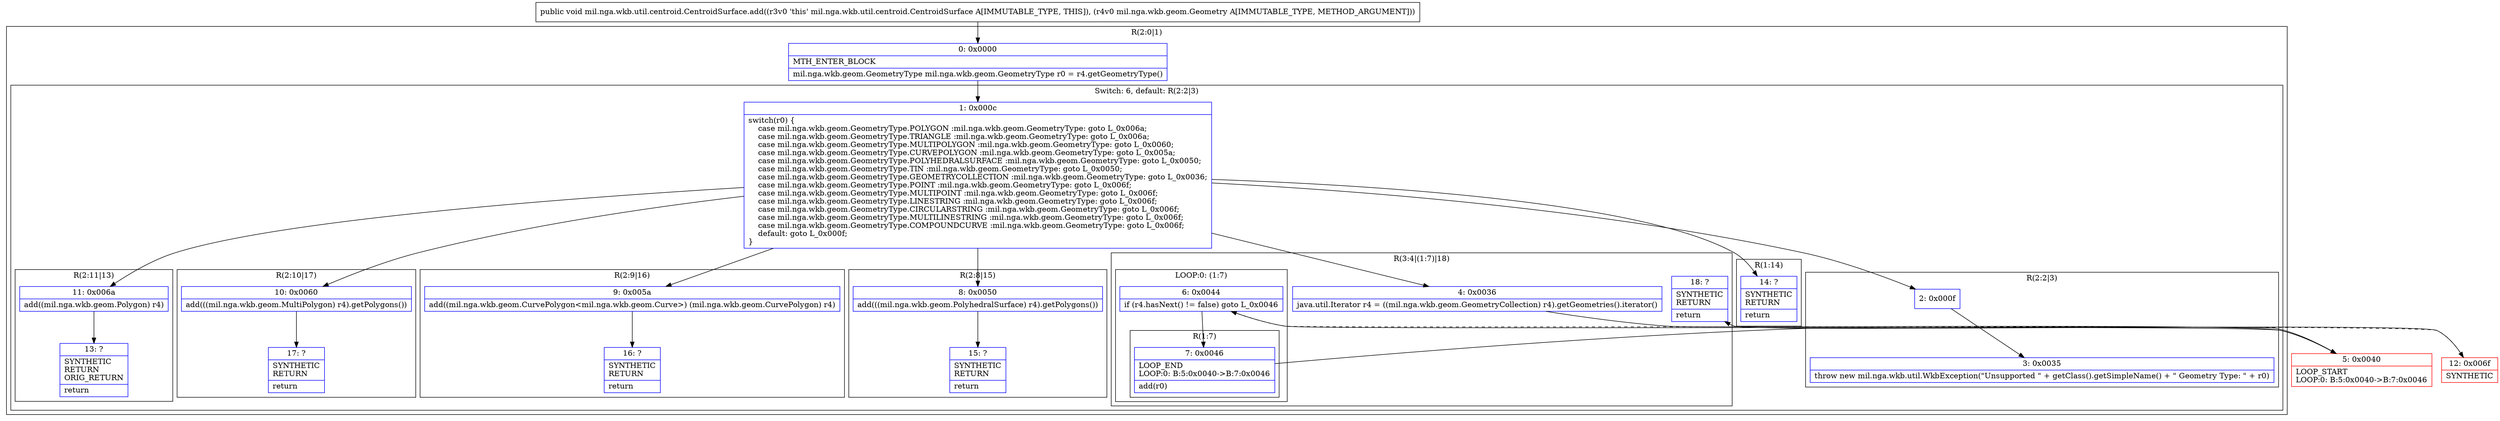 digraph "CFG formil.nga.wkb.util.centroid.CentroidSurface.add(Lmil\/nga\/wkb\/geom\/Geometry;)V" {
subgraph cluster_Region_1231829759 {
label = "R(2:0|1)";
node [shape=record,color=blue];
Node_0 [shape=record,label="{0\:\ 0x0000|MTH_ENTER_BLOCK\l|mil.nga.wkb.geom.GeometryType mil.nga.wkb.geom.GeometryType r0 = r4.getGeometryType()\l}"];
subgraph cluster_SwitchRegion_1392785785 {
label = "Switch: 6, default: R(2:2|3)";
node [shape=record,color=blue];
Node_1 [shape=record,label="{1\:\ 0x000c|switch(r0) \{\l    case mil.nga.wkb.geom.GeometryType.POLYGON :mil.nga.wkb.geom.GeometryType: goto L_0x006a;\l    case mil.nga.wkb.geom.GeometryType.TRIANGLE :mil.nga.wkb.geom.GeometryType: goto L_0x006a;\l    case mil.nga.wkb.geom.GeometryType.MULTIPOLYGON :mil.nga.wkb.geom.GeometryType: goto L_0x0060;\l    case mil.nga.wkb.geom.GeometryType.CURVEPOLYGON :mil.nga.wkb.geom.GeometryType: goto L_0x005a;\l    case mil.nga.wkb.geom.GeometryType.POLYHEDRALSURFACE :mil.nga.wkb.geom.GeometryType: goto L_0x0050;\l    case mil.nga.wkb.geom.GeometryType.TIN :mil.nga.wkb.geom.GeometryType: goto L_0x0050;\l    case mil.nga.wkb.geom.GeometryType.GEOMETRYCOLLECTION :mil.nga.wkb.geom.GeometryType: goto L_0x0036;\l    case mil.nga.wkb.geom.GeometryType.POINT :mil.nga.wkb.geom.GeometryType: goto L_0x006f;\l    case mil.nga.wkb.geom.GeometryType.MULTIPOINT :mil.nga.wkb.geom.GeometryType: goto L_0x006f;\l    case mil.nga.wkb.geom.GeometryType.LINESTRING :mil.nga.wkb.geom.GeometryType: goto L_0x006f;\l    case mil.nga.wkb.geom.GeometryType.CIRCULARSTRING :mil.nga.wkb.geom.GeometryType: goto L_0x006f;\l    case mil.nga.wkb.geom.GeometryType.MULTILINESTRING :mil.nga.wkb.geom.GeometryType: goto L_0x006f;\l    case mil.nga.wkb.geom.GeometryType.COMPOUNDCURVE :mil.nga.wkb.geom.GeometryType: goto L_0x006f;\l    default: goto L_0x000f;\l\}\l}"];
subgraph cluster_Region_1222313540 {
label = "R(2:11|13)";
node [shape=record,color=blue];
Node_11 [shape=record,label="{11\:\ 0x006a|add((mil.nga.wkb.geom.Polygon) r4)\l}"];
Node_13 [shape=record,label="{13\:\ ?|SYNTHETIC\lRETURN\lORIG_RETURN\l|return\l}"];
}
subgraph cluster_Region_906075504 {
label = "R(2:10|17)";
node [shape=record,color=blue];
Node_10 [shape=record,label="{10\:\ 0x0060|add(((mil.nga.wkb.geom.MultiPolygon) r4).getPolygons())\l}"];
Node_17 [shape=record,label="{17\:\ ?|SYNTHETIC\lRETURN\l|return\l}"];
}
subgraph cluster_Region_732854217 {
label = "R(2:9|16)";
node [shape=record,color=blue];
Node_9 [shape=record,label="{9\:\ 0x005a|add((mil.nga.wkb.geom.CurvePolygon\<mil.nga.wkb.geom.Curve\>) (mil.nga.wkb.geom.CurvePolygon) r4)\l}"];
Node_16 [shape=record,label="{16\:\ ?|SYNTHETIC\lRETURN\l|return\l}"];
}
subgraph cluster_Region_34552741 {
label = "R(2:8|15)";
node [shape=record,color=blue];
Node_8 [shape=record,label="{8\:\ 0x0050|add(((mil.nga.wkb.geom.PolyhedralSurface) r4).getPolygons())\l}"];
Node_15 [shape=record,label="{15\:\ ?|SYNTHETIC\lRETURN\l|return\l}"];
}
subgraph cluster_Region_318174342 {
label = "R(3:4|(1:7)|18)";
node [shape=record,color=blue];
Node_4 [shape=record,label="{4\:\ 0x0036|java.util.Iterator r4 = ((mil.nga.wkb.geom.GeometryCollection) r4).getGeometries().iterator()\l}"];
subgraph cluster_LoopRegion_681968053 {
label = "LOOP:0: (1:7)";
node [shape=record,color=blue];
Node_6 [shape=record,label="{6\:\ 0x0044|if (r4.hasNext() != false) goto L_0x0046\l}"];
subgraph cluster_Region_1894660951 {
label = "R(1:7)";
node [shape=record,color=blue];
Node_7 [shape=record,label="{7\:\ 0x0046|LOOP_END\lLOOP:0: B:5:0x0040\-\>B:7:0x0046\l|add(r0)\l}"];
}
}
Node_18 [shape=record,label="{18\:\ ?|SYNTHETIC\lRETURN\l|return\l}"];
}
subgraph cluster_Region_189261052 {
label = "R(1:14)";
node [shape=record,color=blue];
Node_14 [shape=record,label="{14\:\ ?|SYNTHETIC\lRETURN\l|return\l}"];
}
subgraph cluster_Region_1849777418 {
label = "R(2:2|3)";
node [shape=record,color=blue];
Node_2 [shape=record,label="{2\:\ 0x000f}"];
Node_3 [shape=record,label="{3\:\ 0x0035|throw new mil.nga.wkb.util.WkbException(\"Unsupported \" + getClass().getSimpleName() + \" Geometry Type: \" + r0)\l}"];
}
}
}
Node_5 [shape=record,color=red,label="{5\:\ 0x0040|LOOP_START\lLOOP:0: B:5:0x0040\-\>B:7:0x0046\l}"];
Node_12 [shape=record,color=red,label="{12\:\ 0x006f|SYNTHETIC\l}"];
MethodNode[shape=record,label="{public void mil.nga.wkb.util.centroid.CentroidSurface.add((r3v0 'this' mil.nga.wkb.util.centroid.CentroidSurface A[IMMUTABLE_TYPE, THIS]), (r4v0 mil.nga.wkb.geom.Geometry A[IMMUTABLE_TYPE, METHOD_ARGUMENT])) }"];
MethodNode -> Node_0;
Node_0 -> Node_1;
Node_1 -> Node_2;
Node_1 -> Node_4;
Node_1 -> Node_8;
Node_1 -> Node_9;
Node_1 -> Node_10;
Node_1 -> Node_11;
Node_1 -> Node_14;
Node_11 -> Node_13;
Node_10 -> Node_17;
Node_9 -> Node_16;
Node_8 -> Node_15;
Node_4 -> Node_5;
Node_6 -> Node_7;
Node_6 -> Node_12[style=dashed];
Node_7 -> Node_5;
Node_2 -> Node_3;
Node_5 -> Node_6;
Node_12 -> Node_18;
}


